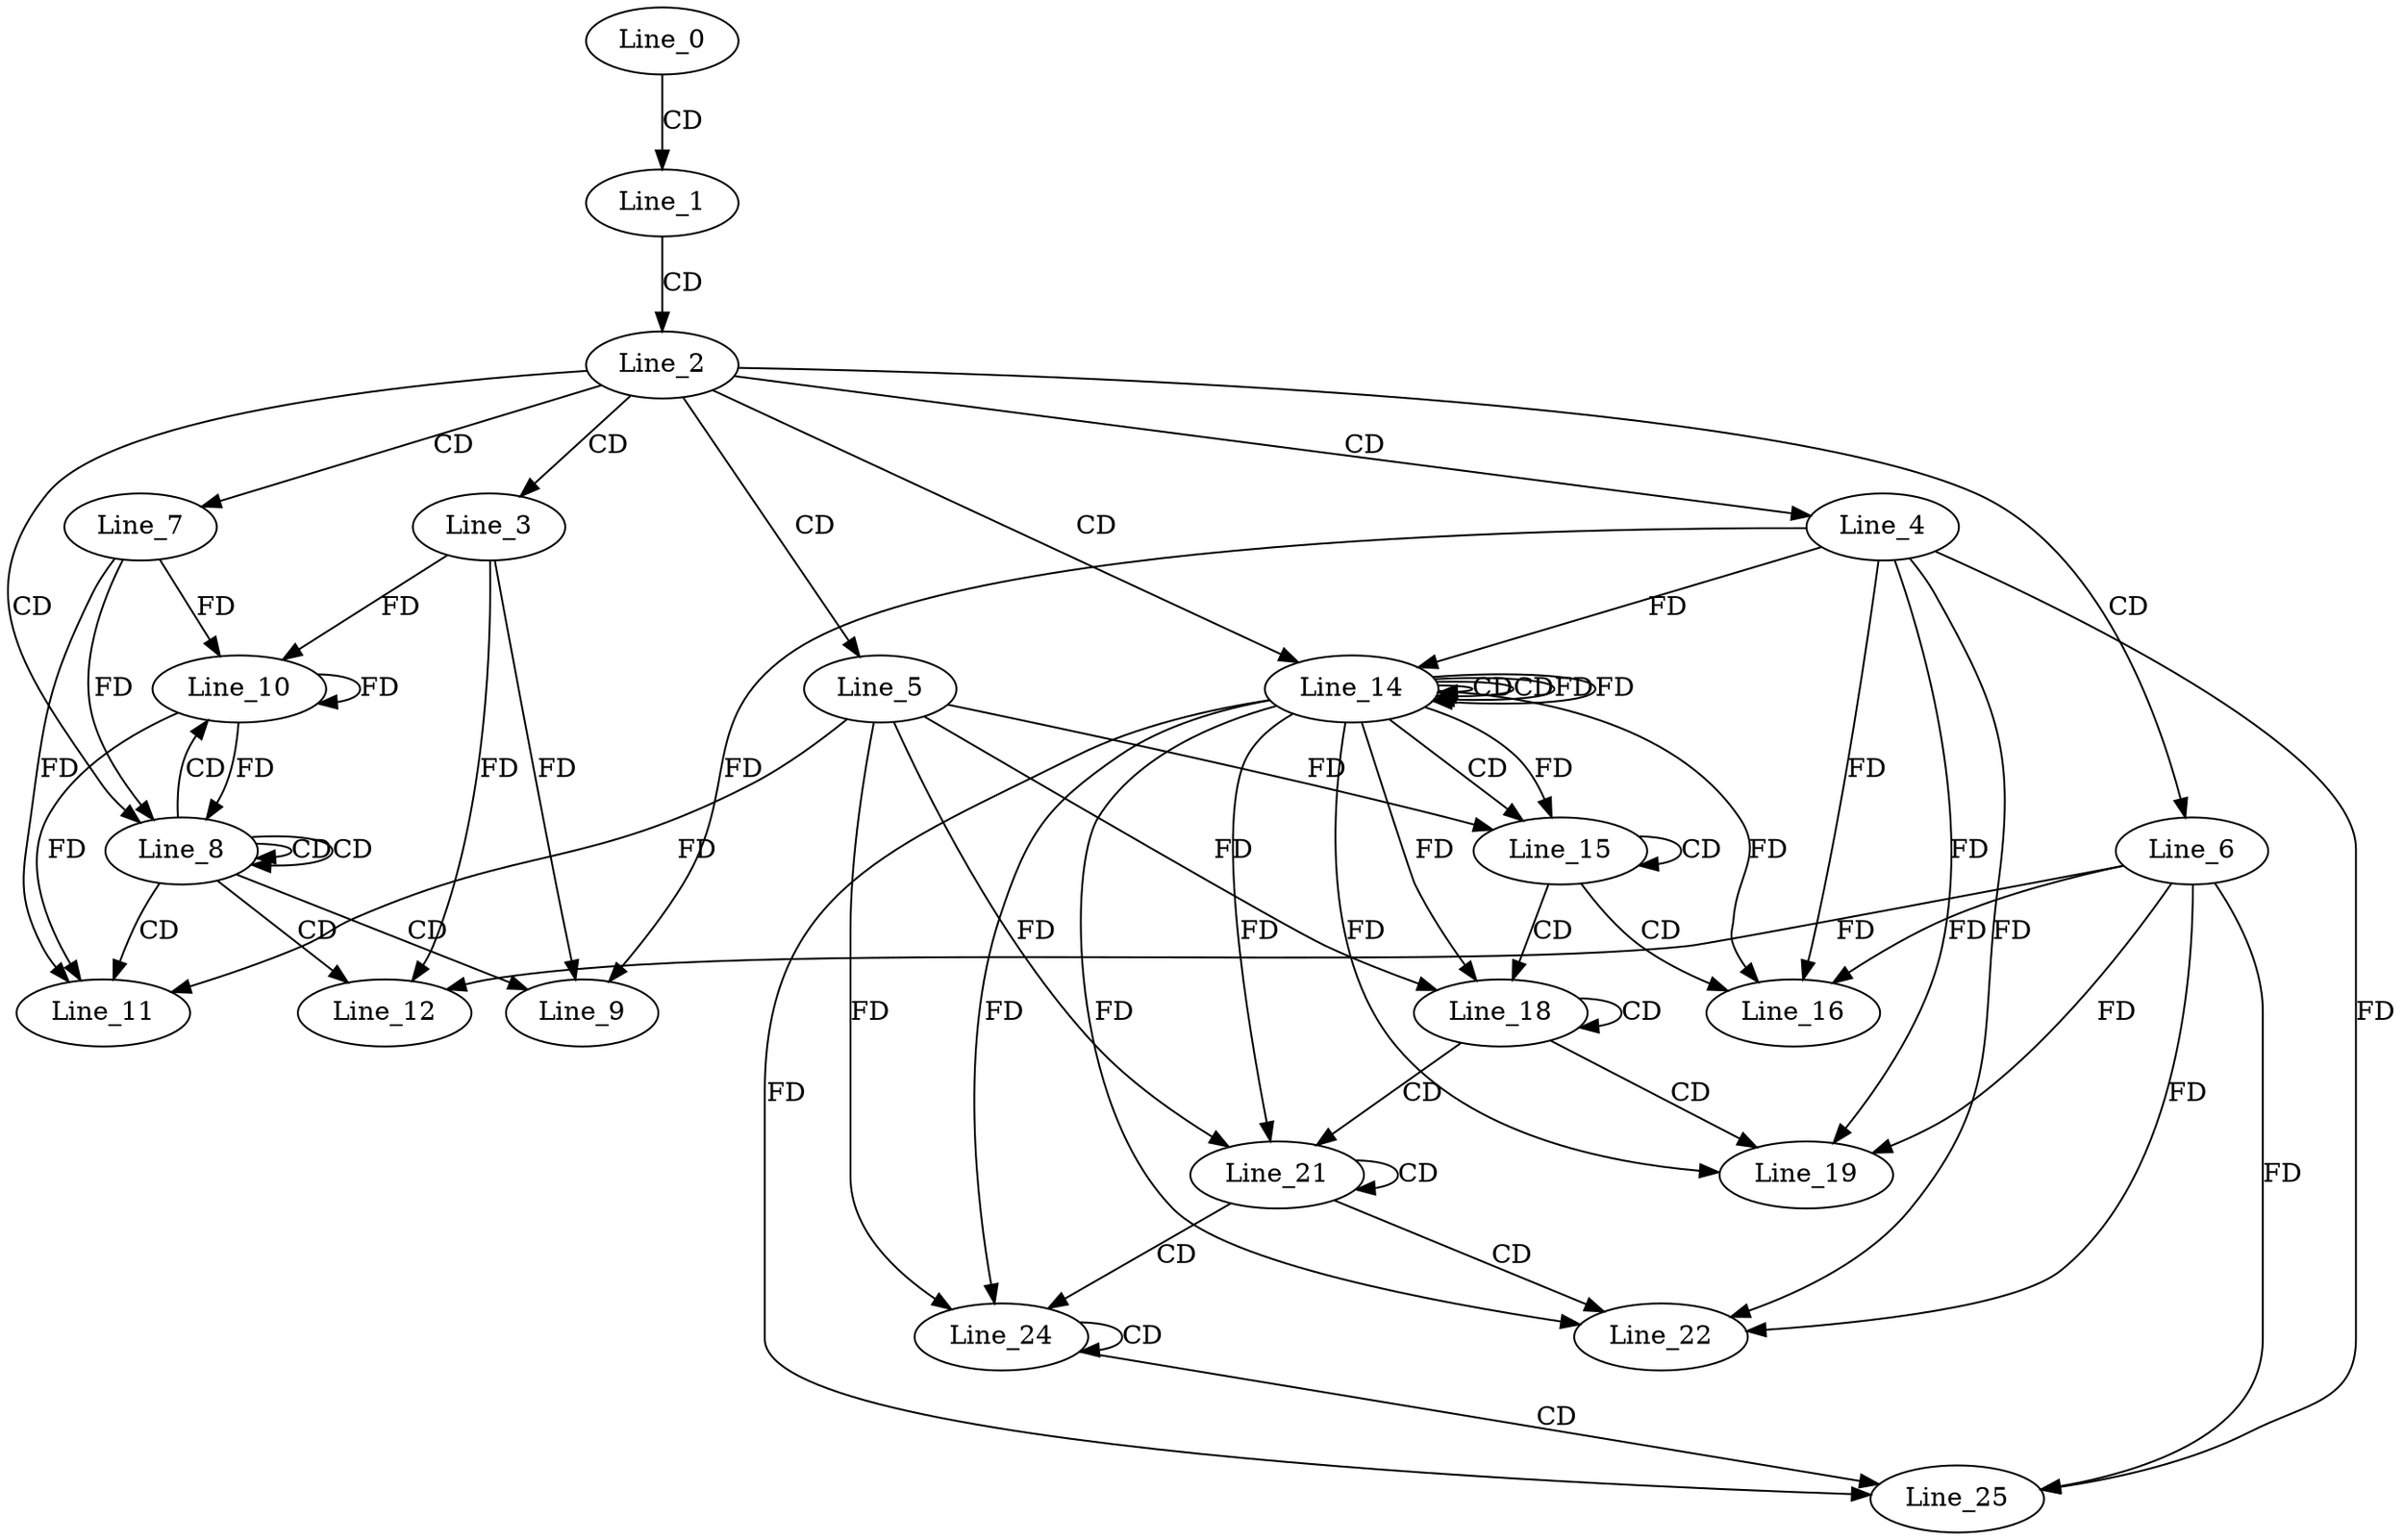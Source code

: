 digraph G {
  Line_0;
  Line_1;
  Line_2;
  Line_3;
  Line_4;
  Line_5;
  Line_6;
  Line_7;
  Line_8;
  Line_9;
  Line_9;
  Line_10;
  Line_10;
  Line_11;
  Line_12;
  Line_12;
  Line_8;
  Line_8;
  Line_14;
  Line_14;
  Line_14;
  Line_14;
  Line_15;
  Line_15;
  Line_15;
  Line_16;
  Line_16;
  Line_16;
  Line_18;
  Line_18;
  Line_18;
  Line_19;
  Line_19;
  Line_19;
  Line_21;
  Line_21;
  Line_21;
  Line_22;
  Line_22;
  Line_22;
  Line_24;
  Line_24;
  Line_24;
  Line_25;
  Line_25;
  Line_25;
  Line_0 -> Line_1 [ label="CD" ];
  Line_1 -> Line_2 [ label="CD" ];
  Line_2 -> Line_3 [ label="CD" ];
  Line_2 -> Line_4 [ label="CD" ];
  Line_2 -> Line_5 [ label="CD" ];
  Line_2 -> Line_6 [ label="CD" ];
  Line_2 -> Line_7 [ label="CD" ];
  Line_2 -> Line_8 [ label="CD" ];
  Line_8 -> Line_8 [ label="CD" ];
  Line_8 -> Line_9 [ label="CD" ];
  Line_4 -> Line_9 [ label="FD" ];
  Line_3 -> Line_9 [ label="FD" ];
  Line_8 -> Line_10 [ label="CD" ];
  Line_10 -> Line_10 [ label="FD" ];
  Line_7 -> Line_10 [ label="FD" ];
  Line_3 -> Line_10 [ label="FD" ];
  Line_8 -> Line_11 [ label="CD" ];
  Line_5 -> Line_11 [ label="FD" ];
  Line_10 -> Line_11 [ label="FD" ];
  Line_7 -> Line_11 [ label="FD" ];
  Line_8 -> Line_12 [ label="CD" ];
  Line_6 -> Line_12 [ label="FD" ];
  Line_3 -> Line_12 [ label="FD" ];
  Line_8 -> Line_8 [ label="CD" ];
  Line_10 -> Line_8 [ label="FD" ];
  Line_7 -> Line_8 [ label="FD" ];
  Line_2 -> Line_14 [ label="CD" ];
  Line_14 -> Line_14 [ label="CD" ];
  Line_4 -> Line_14 [ label="FD" ];
  Line_14 -> Line_14 [ label="CD" ];
  Line_14 -> Line_14 [ label="FD" ];
  Line_14 -> Line_15 [ label="CD" ];
  Line_15 -> Line_15 [ label="CD" ];
  Line_5 -> Line_15 [ label="FD" ];
  Line_14 -> Line_15 [ label="FD" ];
  Line_15 -> Line_16 [ label="CD" ];
  Line_4 -> Line_16 [ label="FD" ];
  Line_14 -> Line_16 [ label="FD" ];
  Line_6 -> Line_16 [ label="FD" ];
  Line_15 -> Line_18 [ label="CD" ];
  Line_18 -> Line_18 [ label="CD" ];
  Line_5 -> Line_18 [ label="FD" ];
  Line_14 -> Line_18 [ label="FD" ];
  Line_18 -> Line_19 [ label="CD" ];
  Line_4 -> Line_19 [ label="FD" ];
  Line_14 -> Line_19 [ label="FD" ];
  Line_6 -> Line_19 [ label="FD" ];
  Line_18 -> Line_21 [ label="CD" ];
  Line_21 -> Line_21 [ label="CD" ];
  Line_5 -> Line_21 [ label="FD" ];
  Line_14 -> Line_21 [ label="FD" ];
  Line_21 -> Line_22 [ label="CD" ];
  Line_4 -> Line_22 [ label="FD" ];
  Line_14 -> Line_22 [ label="FD" ];
  Line_6 -> Line_22 [ label="FD" ];
  Line_21 -> Line_24 [ label="CD" ];
  Line_24 -> Line_24 [ label="CD" ];
  Line_5 -> Line_24 [ label="FD" ];
  Line_14 -> Line_24 [ label="FD" ];
  Line_24 -> Line_25 [ label="CD" ];
  Line_4 -> Line_25 [ label="FD" ];
  Line_14 -> Line_25 [ label="FD" ];
  Line_6 -> Line_25 [ label="FD" ];
  Line_14 -> Line_14 [ label="FD" ];
}
